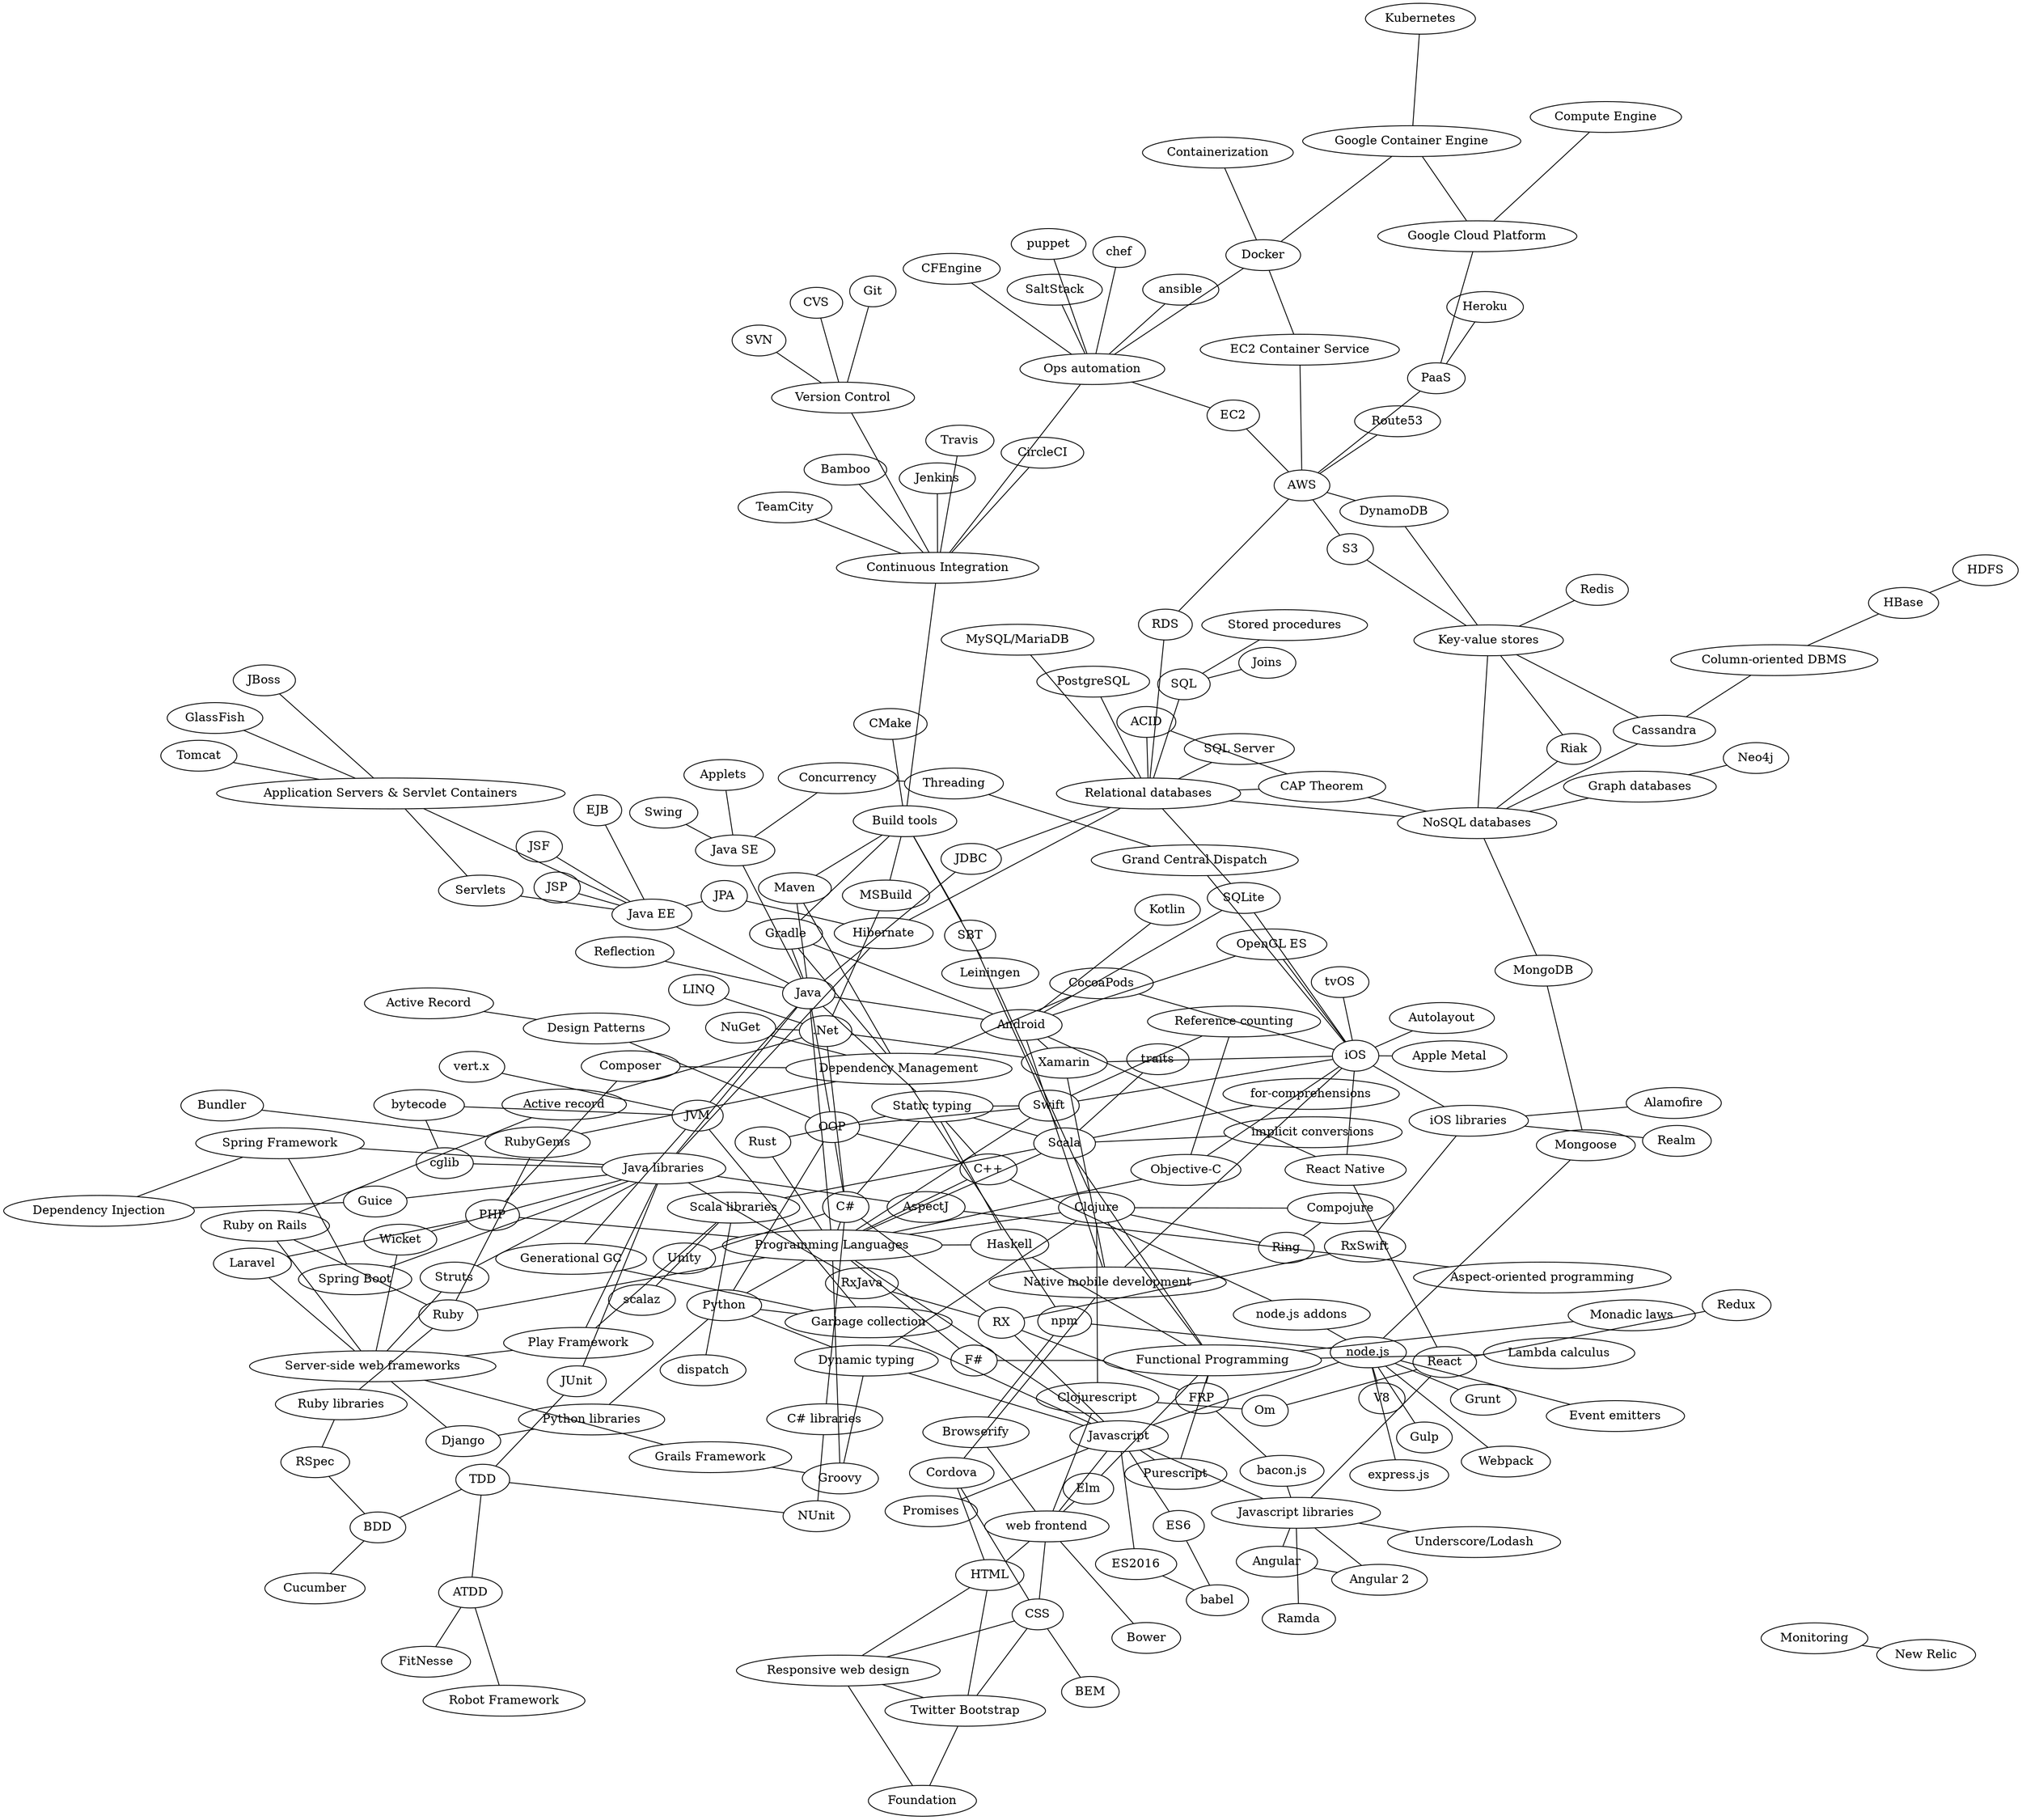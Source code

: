 graph software_concepts {
  layout="fdp";
  Java -- JVM -- bytecode
  Java -- OOP
  JVM -- "Garbage collection"
  "Garbage collection" -- "Generational GC" -- JVM

  JVM -- "vert.x"

  Java -- "Java libraries"
  Java -- Reflection

  "Java libraries" -- Hibernate -- "Relational databases"
  Java -- JDBC -- "Relational databases"

  "Programming Languages" -- Java
  "Programming Languages" -- Scala -- "Scala libraries"
  "Programming Languages" -- Python -- "Python libraries"
  "Programming Languages" -- Javascript
  "Programming Languages" -- "C++"
  "Programming Languages" -- "Objective-C"
  "Programming Languages" -- Swift
  "Programming Languages" -- Haskell
  "Programming Languages" -- Clojure
  "Programming Languages" -- "C#"
  "Programming Languages" -- "F#"
  "Programming Languages" -- "Ruby"
  "Programming Languages" -- Rust
  "Programming Languages" -- Groovy
  "Programming Languages" -- PHP -- Composer -- "Dependency Management"

  PHP -- Laravel -- "Server-side web frameworks"

  "Dependency Management" -- Maven
  "Dependency Management" -- Gradle
  "Dependency Management" -- npm
  "Dependency Management" -- CocoaPods -- iOS
  "Dependency Management" -- RubyGems -- Ruby
  "Dependency Management" -- NuGet -- ".Net"
  RubyGems -- Bundler

  "Dependency Injection" -- "Spring Framework" -- "Java libraries"
  "Dependency Injection" -- "Guice" -- "Java libraries"

  "Java libraries" -- "Spring Boot" -- "Spring Framework"
  "Java libraries" -- "AspectJ" -- "Aspect-oriented programming"
  "Java libraries" -- cglib -- bytecode

  "Continuous Integration" -- Jenkins
  "Continuous Integration" -- Travis
  "Continuous Integration" -- CircleCI
  "Continuous Integration" -- TeamCity
  "Continuous Integration" -- Bamboo

  "Build tools" -- Leiningen -- Clojure

  "Build tools" -- Maven
  "Build tools" -- Gradle
  "Build tools" -- "Continuous Integration"
  "Build tools" -- CMake
  "Build tools" -- MSBuild -- ".Net"
  "Build tools" -- SBT -- Scala

  "C#" -- ".Net"
  "C#" -- "C# libraries"
  "C#" -- OOP

  "Ops automation" -- ansible
  "Ops automation" -- chef
  "Ops automation" -- puppet
  "Ops automation" -- SaltStack
  "Ops automation" -- CFEngine
  "Ops automation" -- "Continuous Integration"

  "Ops automation" -- Docker
  Containerization -- Docker

  "Version Control" -- "Continuous Integration"
  "Version Control" -- Git
  "Version Control" -- SVN
  "Version Control" -- CVS

  "Monitoring" -- "New Relic"

  PaaS -- AWS
  PaaS -- Heroku
  PaaS -- "Google Cloud Platform"

  "Google Cloud Platform" -- "Compute Engine"
  "Google Cloud Platform" -- "Google Container Engine" -- Docker
  "Google Container Engine" -- Kubernetes

  AWS -- S3
  AWS -- DynamoDB -- "Key-value stores"
  AWS -- RDS -- "Relational databases"
  AWS -- EC2 -- "Ops automation"
  AWS -- "EC2 Container Service" -- Docker
  AWS -- Route53


  npm -- "node.js"

  Gradle -- Java
  Gradle -- Android
  Java -- Android

  "Static typing" -- Java
  "Static typing" -- Scala
  "Static typing" -- "C++"
  "Static typing" -- Swift
  "Static typing" -- Haskell
  "Static typing" -- "C#"
  "Static typing" -- Rust

  "Dynamic typing" -- Python
  "Dynamic typing" -- Javascript
  "Dynamic typing" -- Clojure
  "Dynamic typing" -- Groovy

  Java -- "Java EE" -- "Application Servers & Servlet Containers"
  "Application Servers & Servlet Containers" -- Tomcat
  "Application Servers & Servlet Containers" -- JBoss
  "Application Servers & Servlet Containers" -- GlassFish
  "Application Servers & Servlet Containers" -- Servlets

  "Java EE" -- JPA -- Hibernate
  "Java EE" -- EJB
  "Java EE" -- JSP
  "Java EE" -- Servlets
  "Java EE" -- JSF

  Java -- "Java SE"
  "Java SE" -- Applets
  "Java SE" -- Swing
  "Java SE" -- Concurrency -- Threading

  Swift -- iOS
  "Objective-C" -- iOS

  Android -- Kotlin

  Maven -- Java

  OOP -- "Design Patterns"
  "Design Patterns" -- "Active Record"

  Python -- OOP
  Python -- "Garbage collection"

  "C++" -- "OOP"

  Scala -- "Functional Programming"
  Scala -- traits
  Scala -- "implicit conversions"
  Scala -- "for-comprehensions"
  "F#" -- "Functional Programming"

  Swift -- "Reference counting" -- "Objective-C"
  Swift -- OOP

  Haskell -- "Functional Programming"
  Clojure -- "Functional Programming"

  Clojure -- Compojure
  Clojure -- Ring -- Compojure

  Clojure -- Clojurescript

  Clojurescript -- "web frontend"
  Clojurescript -- Om -- React

  "Functional Programming" -- "Lambda calculus"
  "Functional Programming" -- "Monadic laws"

  Javascript -- "node.js"
  Javascript -- "web frontend"
  Javascript -- ES6
  Javascript -- ES2016
  Javascript -- Promises
  Javascript -- "Garbage collection"

  "node.js" -- Grunt
  "node.js" -- Gulp
  "node.js" -- Webpack
  "web frontend" -- Browserify -- npm
  "web frontend" -- Bower

  ES6 -- babel
  ES2016 -- babel

  Javascript -- "Javascript libraries"

  "Javascript libraries" -- Angular
  "Javascript libraries" -- "Angular 2"
  Angular -- "Angular 2"
  "Javascript libraries" -- React -- Redux

  "Javascript libraries" -- "Underscore/Lodash"
  "Javascript libraries" -- Ramda

  "web frontend" -- HTML
  "web frontend" -- CSS -- BEM

  React -- "React Native" -- iOS
  "React Native" -- Android

  CSS -- "Twitter Bootstrap"
  HTML -- "Twitter Bootstrap"

  "Twitter Bootstrap" -- "Foundation"
  "Twitter Bootstrap" -- "Responsive web design"
  "Foundation" -- "Responsive web design"

  CSS -- "Responsive web design"
  HTML -- "Responsive web design"

  "node.js" -- V8
  "node.js" -- "Event emitters"
  "node.js" -- "node.js addons" -- "C++"

  "node.js" -- "express.js"

  "Relational databases" -- "NoSQL databases"

  SQL -- "Relational databases" -- PostgreSQL
  "Relational databases" -- "MySQL/MariaDB"
  "Relational databases" -- "SQL Server"
  "Relational databases" -- SQLite

  "Key-value stores" -- Riak
  "Key-value stores" -- Redis
  "Key-value stores" -- Cassandra -- "Column-oriented DBMS"
  "Column-oriented DBMS" -- HBase -- HDFS
  "Key-value stores" -- S3

  SQL -- Joins
  SQL -- "Stored procedures"

  "Relational databases" -- ACID

  "NoSQL databases" -- MongoDB
  "NoSQL databases" -- Riak
  "NoSQL databases" -- Cassandra

  MongoDB -- Mongoose -- "node.js"

  "NoSQL databases" -- "Key-value stores"
  "NoSQL databases" -- "Graph databases" -- Neo4j

  "NoSQL databases" -- "CAP Theorem" -- "Relational databases"
  "CAP Theorem" -- ACID

  FRP -- "Functional Programming"
  FRP -- "bacon.js" -- "Javascript libraries"
  FRP -- RX -- Javascript
  RX -- RxJava -- "Java libraries"
  RX -- RxSwift
  RX -- "C#"

  "Functional Programming" -- Elm -- "web frontend"
  "Functional Programming" -- Purescript -- Javascript

  ".Net" -- LINQ
  "C#" -- Unity
  "Active record" -- ".Net"
  "Active record" -- "Ruby on Rails"


  "Server-side web frameworks" -- "Ruby on Rails"
  "Server-side web frameworks" -- Django
  "Server-side web frameworks" -- Wicket
  "Server-side web frameworks" -- Struts
  "Server-side web frameworks" -- "Play Framework"
  "Server-side web frameworks" -- "Grails Framework" -- Groovy

  Ruby -- "Ruby on Rails"
  Ruby -- "Ruby libraries"
  "Python libraries" -- Django
  "Java libraries" -- Wicket
  "Java libraries" -- Struts
  "Java libraries" -- "Play Framework"
  "Scala libraries" -- "Play Framework"
  "Scala libraries" -- scalaz
  "Scala libraries" -- dispatch

  "Native mobile development" -- iOS
  "Native mobile development" -- Android
  "Native mobile development" -- Cordova
  "Native mobile development" -- Xamarin

  Xamarin -- Android
  Xamarin -- iOS
  Xamarin -- ".Net"

  Cordova -- HTML
  Cordova -- CSS

  iOS -- Autolayout
  iOS -- "Grand Central Dispatch" -- Threading

  iOS -- "OpenGL ES"
  Android -- "OpenGL ES"

  iOS -- "Apple Metal"
  iOS -- tvOS

  iOS -- SQLite
  Android -- SQLite

  iOS -- "iOS libraries" -- Realm
  "iOS libraries" -- Alamofire
  "iOS libraries" -- RxSwift

  TDD -- BDD
  TDD -- ATDD
  ATDD -- "Robot Framework"
  ATDD -- FitNesse
  BDD -- RSpec -- "Ruby libraries"
  BDD -- Cucumber
  TDD -- JUnit -- "Java libraries"
  TDD -- NUnit -- "C# libraries"


}
